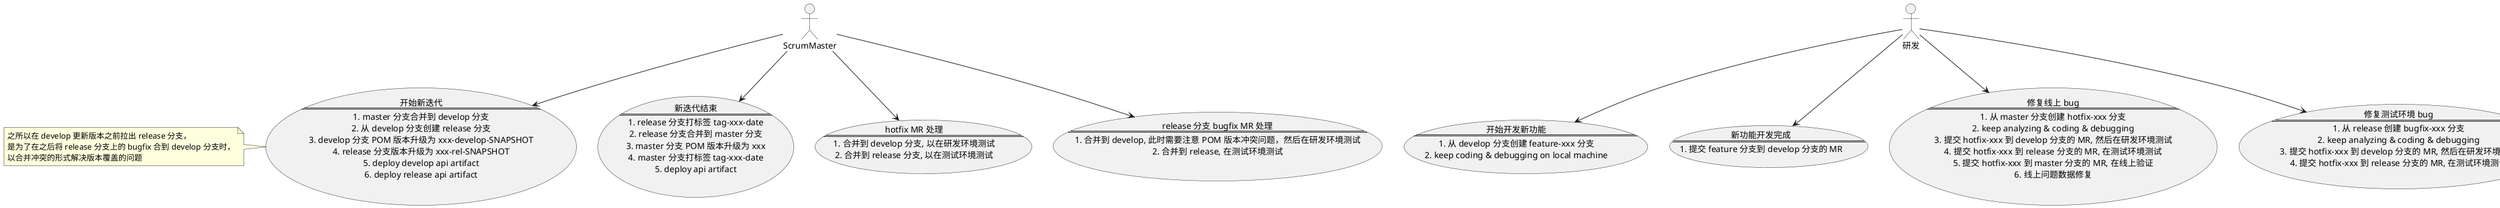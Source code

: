 @startuml

' actors
:研发: as developer
:ScrumMaster: as master

' usecases
usecase sprint_begin as "开始新迭代
==
1. master 分支合并到 develop 分支
2. 从 develop 分支创建 release 分支
3. develop 分支 POM 版本升级为 xxx-develop-SNAPSHOT
4. release 分支版本升级为 xxx-rel-SNAPSHOT
5. deploy develop api artifact
6. deploy release api artifact
"

usecase sprint_complete as "新迭代结束
==
1. release 分支打标签 tag-xxx-date
2. release 分支合并到 master 分支
3. master 分支 POM 版本升级为 xxx
4. master 分支打标签 tag-xxx-date
5. deploy api artifact
"

usecase MR_hotfix as "hotfix MR 处理
==
1. 合并到 develop 分支, 以在研发环境测试
2. 合并到 release 分支, 以在测试环境测试
"

usecase MR_bugfix as "release 分支 bugfix MR 处理
==
1. 合并到 develop, 此时需要注意 POM 版本冲突问题，然后在研发环境测试
2. 合并到 release, 在测试环境测试
"

usecase new_feature_begin as "开始开发新功能
==
1. 从 develop 分支创建 feature-xxx 分支
2. keep coding & debugging on local machine
"

usecase new_feature_complete as "新功能开发完成
==
1. 提交 feature 分支到 develop 分支的 MR
"

usecase hotfix as "修复线上 bug
==
1. 从 master 分支创建 hotfix-xxx 分支
2. keep analyzing & coding & debugging
3. 提交 hotfix-xxx 到 develop 分支的 MR, 然后在研发环境测试
4. 提交 hotfix-xxx 到 release 分支的 MR, 在测试环境测试
5. 提交 hotfix-xxx 到 master 分支的 MR, 在线上验证
6. 线上问题数据修复
"

usecase rel.fix as "修复测试环境 bug
==
1. 从 release 创建 bugfix-xxx 分支
2. keep analyzing & coding & debugging
3. 提交 hotfix-xxx 到 develop 分支的 MR, 然后在研发环境测试
4. 提交 hotfix-xxx 到 release 分支的 MR, 在测试环境测试
"

' notes
' https://stackoverflow.com/questions/43398587/git-flow-versioning-with-maven
' https://docs.gitlab.com/ee/user/project/merge_requests/conflicts.html
note left of sprint_begin
    之所以在 develop 更新版本之前拉出 release 分支，
    是为了在之后将 release 分支上的 bugfix 合到 develop 分支时，
    以合并冲突的形式解决版本覆盖的问题
end note

' connections
master --> sprint_begin
master --> MR_hotfix
master --> MR_bugfix
master --> sprint_complete

developer --> new_feature_begin
developer --> new_feature_complete
developer --> hotfix
developer --> rel.fix
@enduml